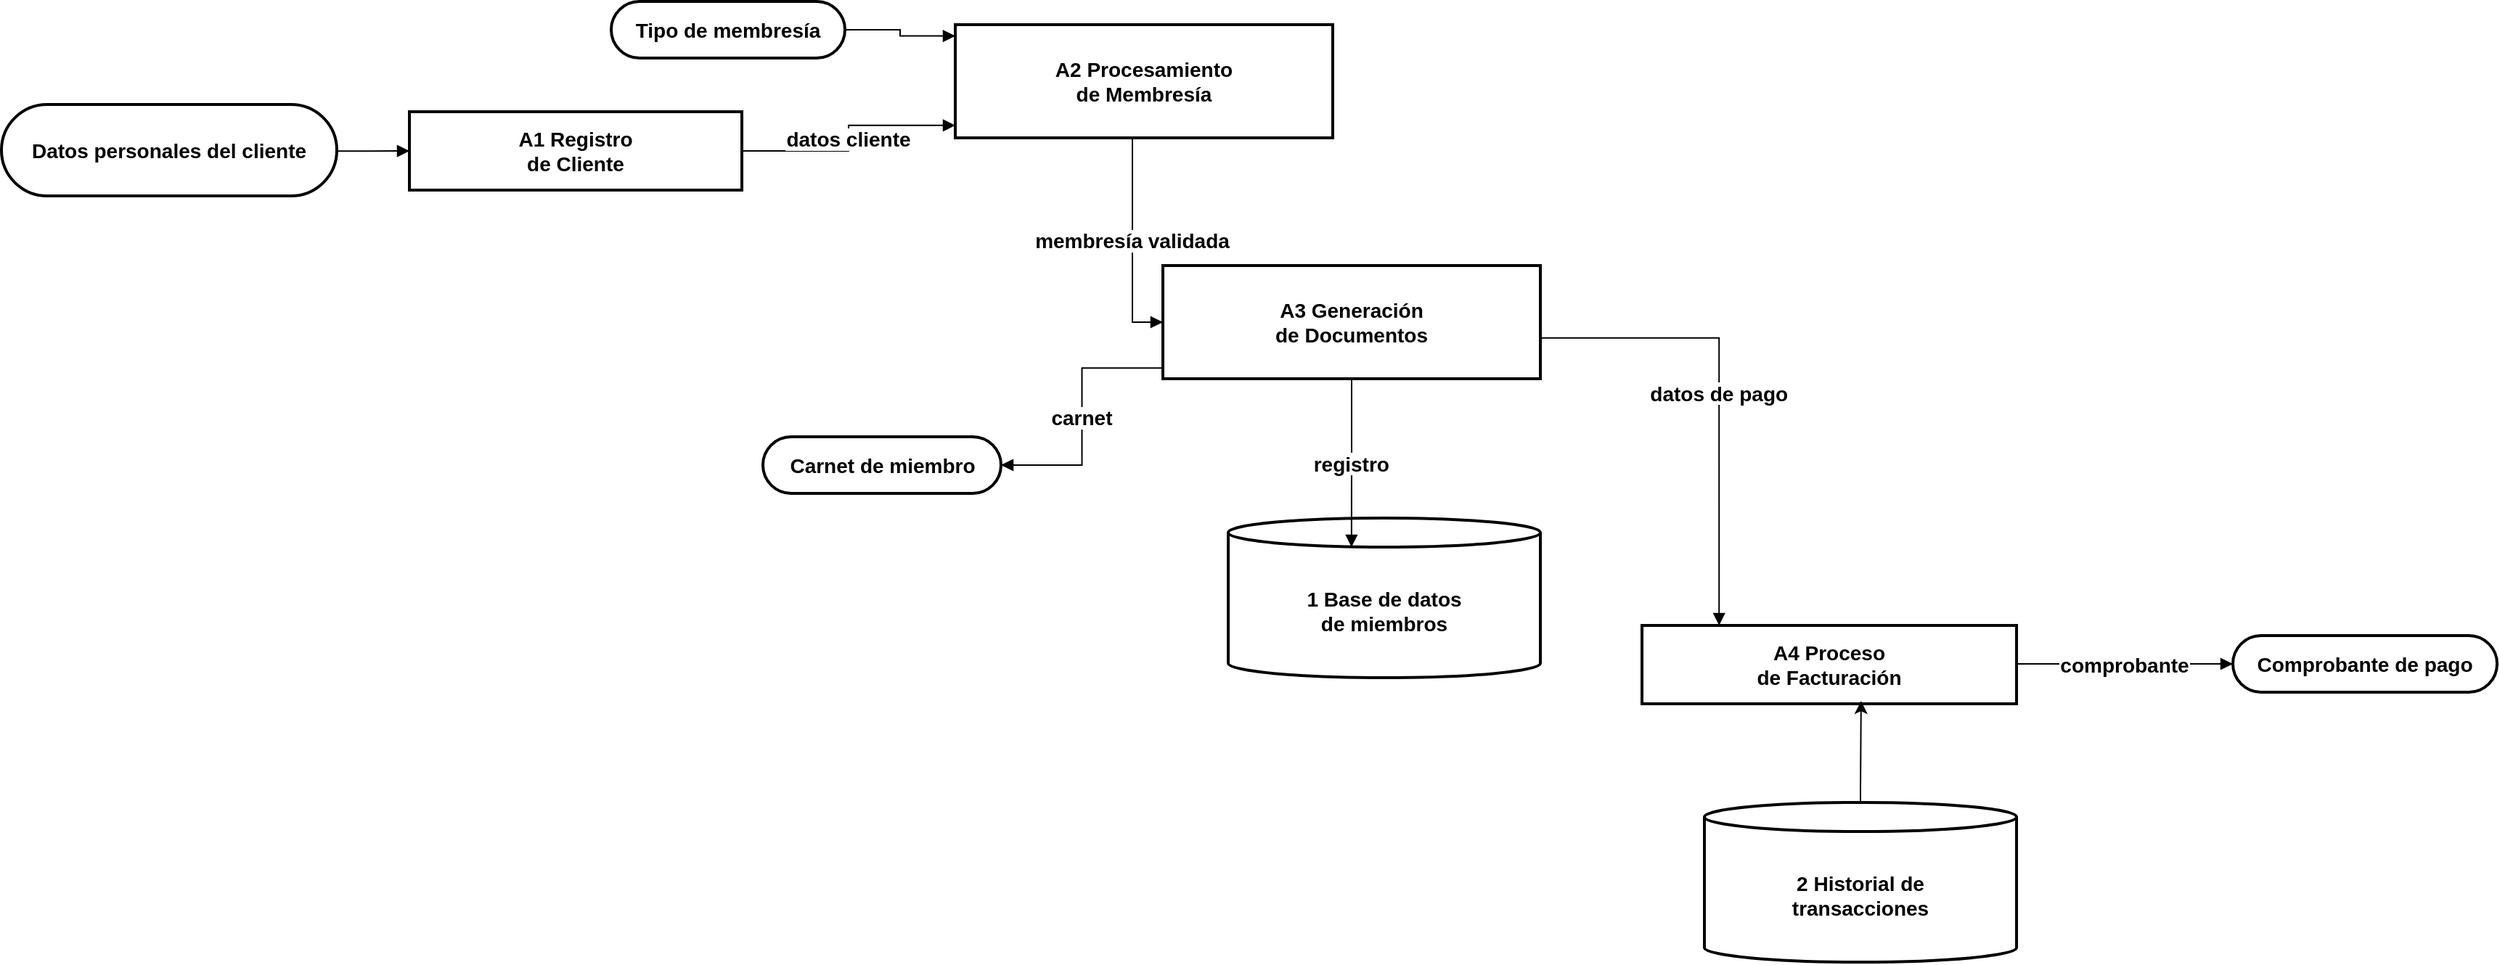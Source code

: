 <mxfile version="27.1.5">
  <diagram name="Page-1" id="sX5UAU_ZHsNCuBW0D5zK">
    <mxGraphModel dx="1430" dy="825" grid="1" gridSize="10" guides="1" tooltips="1" connect="1" arrows="1" fold="1" page="1" pageScale="1" pageWidth="850" pageHeight="1100" math="0" shadow="0">
      <root>
        <mxCell id="0" />
        <mxCell id="1" parent="0" />
        <mxCell id="nSBrpyc1NGZLhtPeb2lM-1" value="Datos personales del cliente" style="rounded=1;whiteSpace=wrap;arcSize=50;strokeWidth=2;fontSize=14;fontStyle=1" parent="1" vertex="1">
          <mxGeometry x="20" y="361" width="231" height="63" as="geometry" />
        </mxCell>
        <mxCell id="nSBrpyc1NGZLhtPeb2lM-2" value="A1 Registro&#xa;de Cliente" style="whiteSpace=wrap;strokeWidth=2;fontSize=14;fontStyle=1" parent="1" vertex="1">
          <mxGeometry x="301" y="366" width="229" height="54" as="geometry" />
        </mxCell>
        <mxCell id="nSBrpyc1NGZLhtPeb2lM-3" value="Tipo de membresía" style="rounded=1;whiteSpace=wrap;arcSize=50;strokeWidth=2;fontSize=14;fontStyle=1" parent="1" vertex="1">
          <mxGeometry x="440" y="290" width="161" height="39" as="geometry" />
        </mxCell>
        <mxCell id="nSBrpyc1NGZLhtPeb2lM-4" value="A2 Procesamiento&#xa;de Membresía" style="whiteSpace=wrap;strokeWidth=2;fontSize=14;fontStyle=1" parent="1" vertex="1">
          <mxGeometry x="677" y="306" width="260" height="78" as="geometry" />
        </mxCell>
        <mxCell id="nSBrpyc1NGZLhtPeb2lM-5" value="A3 Generación&#xa;de Documentos" style="whiteSpace=wrap;strokeWidth=2;fontSize=14;fontStyle=1" parent="1" vertex="1">
          <mxGeometry x="820" y="472" width="260" height="78" as="geometry" />
        </mxCell>
        <mxCell id="nSBrpyc1NGZLhtPeb2lM-6" value="1 Base de datos&#xa;de miembros" style="shape=cylinder3;boundedLbl=1;backgroundOutline=1;size=10;strokeWidth=2;whiteSpace=wrap;fontSize=14;fontStyle=1" parent="1" vertex="1">
          <mxGeometry x="865" y="646" width="215" height="110" as="geometry" />
        </mxCell>
        <mxCell id="nSBrpyc1NGZLhtPeb2lM-7" value="A4 Proceso&#xa;de Facturación" style="whiteSpace=wrap;strokeWidth=2;fontSize=14;fontStyle=1" parent="1" vertex="1">
          <mxGeometry x="1150" y="720" width="258" height="54" as="geometry" />
        </mxCell>
        <mxCell id="nSBrpyc1NGZLhtPeb2lM-8" value="2 Historial de&#xa;transacciones" style="shape=cylinder3;boundedLbl=1;backgroundOutline=1;size=10;strokeWidth=2;whiteSpace=wrap;fontSize=14;fontStyle=1" parent="1" vertex="1">
          <mxGeometry x="1193" y="842" width="215" height="110" as="geometry" />
        </mxCell>
        <mxCell id="nSBrpyc1NGZLhtPeb2lM-9" value="Comprobante de pago" style="rounded=1;whiteSpace=wrap;arcSize=50;strokeWidth=2;fontSize=14;fontStyle=1" parent="1" vertex="1">
          <mxGeometry x="1557" y="727" width="182" height="39" as="geometry" />
        </mxCell>
        <mxCell id="nSBrpyc1NGZLhtPeb2lM-10" value="Carnet de miembro" style="rounded=1;whiteSpace=wrap;arcSize=50;strokeWidth=2;fontSize=14;fontStyle=1" parent="1" vertex="1">
          <mxGeometry x="544.5" y="590" width="164" height="39" as="geometry" />
        </mxCell>
        <mxCell id="nSBrpyc1NGZLhtPeb2lM-11" value="" style="curved=1;startArrow=none;endArrow=block;exitX=1;exitY=0.51;entryX=0;entryY=0.5;rounded=0;" parent="1" source="nSBrpyc1NGZLhtPeb2lM-1" target="nSBrpyc1NGZLhtPeb2lM-2" edge="1">
          <mxGeometry relative="1" as="geometry">
            <Array as="points" />
          </mxGeometry>
        </mxCell>
        <mxCell id="nSBrpyc1NGZLhtPeb2lM-12" value="" style="startArrow=none;endArrow=block;exitX=1;exitY=0.5;entryX=0;entryY=0.1;rounded=0;edgeStyle=orthogonalEdgeStyle;" parent="1" source="nSBrpyc1NGZLhtPeb2lM-3" target="nSBrpyc1NGZLhtPeb2lM-4" edge="1">
          <mxGeometry relative="1" as="geometry" />
        </mxCell>
        <mxCell id="nSBrpyc1NGZLhtPeb2lM-13" value="datos cliente" style="startArrow=none;endArrow=block;exitX=1;exitY=0.5;entryX=0;entryY=0.89;rounded=0;edgeStyle=orthogonalEdgeStyle;fontSize=14;fontStyle=1" parent="1" source="nSBrpyc1NGZLhtPeb2lM-2" target="nSBrpyc1NGZLhtPeb2lM-4" edge="1">
          <mxGeometry relative="1" as="geometry" />
        </mxCell>
        <mxCell id="nSBrpyc1NGZLhtPeb2lM-14" value="membresía validada" style="startArrow=none;endArrow=block;entryX=0;entryY=0.5;rounded=0;edgeStyle=orthogonalEdgeStyle;exitX=0.5;exitY=1;exitDx=0;exitDy=0;fontSize=14;fontStyle=1" parent="1" source="nSBrpyc1NGZLhtPeb2lM-4" target="nSBrpyc1NGZLhtPeb2lM-5" edge="1">
          <mxGeometry relative="1" as="geometry">
            <Array as="points">
              <mxPoint x="799" y="384" />
              <mxPoint x="799" y="511" />
            </Array>
            <mxPoint x="771.5" y="306" as="sourcePoint" />
          </mxGeometry>
        </mxCell>
        <mxCell id="nSBrpyc1NGZLhtPeb2lM-15" value="registro" style="startArrow=none;endArrow=block;exitX=0.5;exitY=1;entryX=0.395;entryY=0.182;rounded=0;exitDx=0;exitDy=0;edgeStyle=orthogonalEdgeStyle;entryDx=0;entryDy=0;entryPerimeter=0;fontSize=14;fontStyle=1" parent="1" source="nSBrpyc1NGZLhtPeb2lM-5" target="nSBrpyc1NGZLhtPeb2lM-6" edge="1">
          <mxGeometry relative="1" as="geometry" />
        </mxCell>
        <mxCell id="nSBrpyc1NGZLhtPeb2lM-16" value="datos de pago" style="startArrow=none;endArrow=block;exitX=1;exitY=0.64;entryX=0.2;entryY=-0.01;rounded=0;edgeStyle=orthogonalEdgeStyle;fontSize=14;fontStyle=1" parent="1" source="nSBrpyc1NGZLhtPeb2lM-5" target="nSBrpyc1NGZLhtPeb2lM-7" edge="1">
          <mxGeometry relative="1" as="geometry" />
        </mxCell>
        <mxCell id="nSBrpyc1NGZLhtPeb2lM-18" value="comprobante" style="curved=1;startArrow=none;endArrow=block;exitX=1;exitY=0.49;entryX=0;entryY=0.5;rounded=0;fontSize=14;fontStyle=1" parent="1" source="nSBrpyc1NGZLhtPeb2lM-7" target="nSBrpyc1NGZLhtPeb2lM-9" edge="1">
          <mxGeometry relative="1" as="geometry">
            <Array as="points" />
          </mxGeometry>
        </mxCell>
        <mxCell id="nSBrpyc1NGZLhtPeb2lM-19" value="carnet" style="startArrow=none;endArrow=block;exitX=-0.001;exitY=0.905;entryX=1;entryY=0.5;rounded=0;edgeStyle=orthogonalEdgeStyle;exitDx=0;exitDy=0;exitPerimeter=0;entryDx=0;entryDy=0;fontSize=14;fontStyle=1" parent="1" source="nSBrpyc1NGZLhtPeb2lM-5" target="nSBrpyc1NGZLhtPeb2lM-10" edge="1">
          <mxGeometry relative="1" as="geometry" />
        </mxCell>
        <mxCell id="nSBrpyc1NGZLhtPeb2lM-22" style="edgeStyle=orthogonalEdgeStyle;rounded=0;orthogonalLoop=1;jettySize=auto;html=1;exitX=0.5;exitY=0;exitDx=0;exitDy=0;exitPerimeter=0;entryX=0.585;entryY=0.963;entryDx=0;entryDy=0;entryPerimeter=0;" parent="1" source="nSBrpyc1NGZLhtPeb2lM-8" target="nSBrpyc1NGZLhtPeb2lM-7" edge="1">
          <mxGeometry relative="1" as="geometry">
            <Array as="points">
              <mxPoint x="1300" y="832" />
              <mxPoint x="1301" y="832" />
            </Array>
          </mxGeometry>
        </mxCell>
      </root>
    </mxGraphModel>
  </diagram>
</mxfile>
